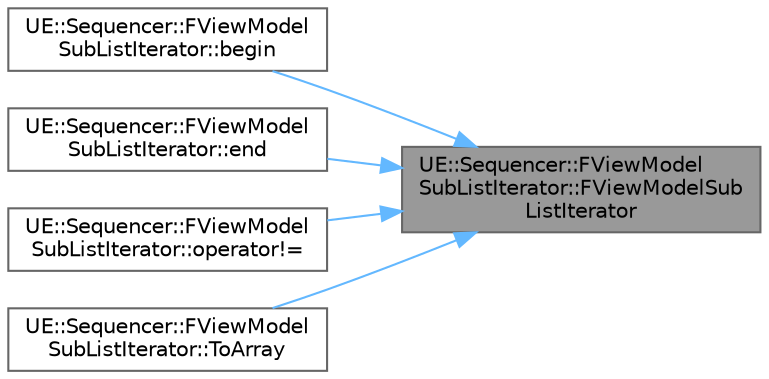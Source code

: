 digraph "UE::Sequencer::FViewModelSubListIterator::FViewModelSubListIterator"
{
 // INTERACTIVE_SVG=YES
 // LATEX_PDF_SIZE
  bgcolor="transparent";
  edge [fontname=Helvetica,fontsize=10,labelfontname=Helvetica,labelfontsize=10];
  node [fontname=Helvetica,fontsize=10,shape=box,height=0.2,width=0.4];
  rankdir="RL";
  Node1 [id="Node000001",label="UE::Sequencer::FViewModel\lSubListIterator::FViewModelSub\lListIterator",height=0.2,width=0.4,color="gray40", fillcolor="grey60", style="filled", fontcolor="black",tooltip=" "];
  Node1 -> Node2 [id="edge1_Node000001_Node000002",dir="back",color="steelblue1",style="solid",tooltip=" "];
  Node2 [id="Node000002",label="UE::Sequencer::FViewModel\lSubListIterator::begin",height=0.2,width=0.4,color="grey40", fillcolor="white", style="filled",URL="$d8/da7/structUE_1_1Sequencer_1_1FViewModelSubListIterator.html#a588c9447a75ee94b9e36984904cf3c21",tooltip=" "];
  Node1 -> Node3 [id="edge2_Node000001_Node000003",dir="back",color="steelblue1",style="solid",tooltip=" "];
  Node3 [id="Node000003",label="UE::Sequencer::FViewModel\lSubListIterator::end",height=0.2,width=0.4,color="grey40", fillcolor="white", style="filled",URL="$d8/da7/structUE_1_1Sequencer_1_1FViewModelSubListIterator.html#a29ccbb8dcd84a982b52f2a2572475023",tooltip=" "];
  Node1 -> Node4 [id="edge3_Node000001_Node000004",dir="back",color="steelblue1",style="solid",tooltip=" "];
  Node4 [id="Node000004",label="UE::Sequencer::FViewModel\lSubListIterator::operator!=",height=0.2,width=0.4,color="grey40", fillcolor="white", style="filled",URL="$d8/da7/structUE_1_1Sequencer_1_1FViewModelSubListIterator.html#a0d6a3330d09bc06fc46f660892554eae",tooltip="Returns whether iterators point to the same data models."];
  Node1 -> Node5 [id="edge4_Node000001_Node000005",dir="back",color="steelblue1",style="solid",tooltip=" "];
  Node5 [id="Node000005",label="UE::Sequencer::FViewModel\lSubListIterator::ToArray",height=0.2,width=0.4,color="grey40", fillcolor="white", style="filled",URL="$d8/da7/structUE_1_1Sequencer_1_1FViewModelSubListIterator.html#af1b7ef303bad4742eae556f1198f7e42",tooltip="Populate the specified array with the remaining items in this iterator The state of this iterator rem..."];
}
